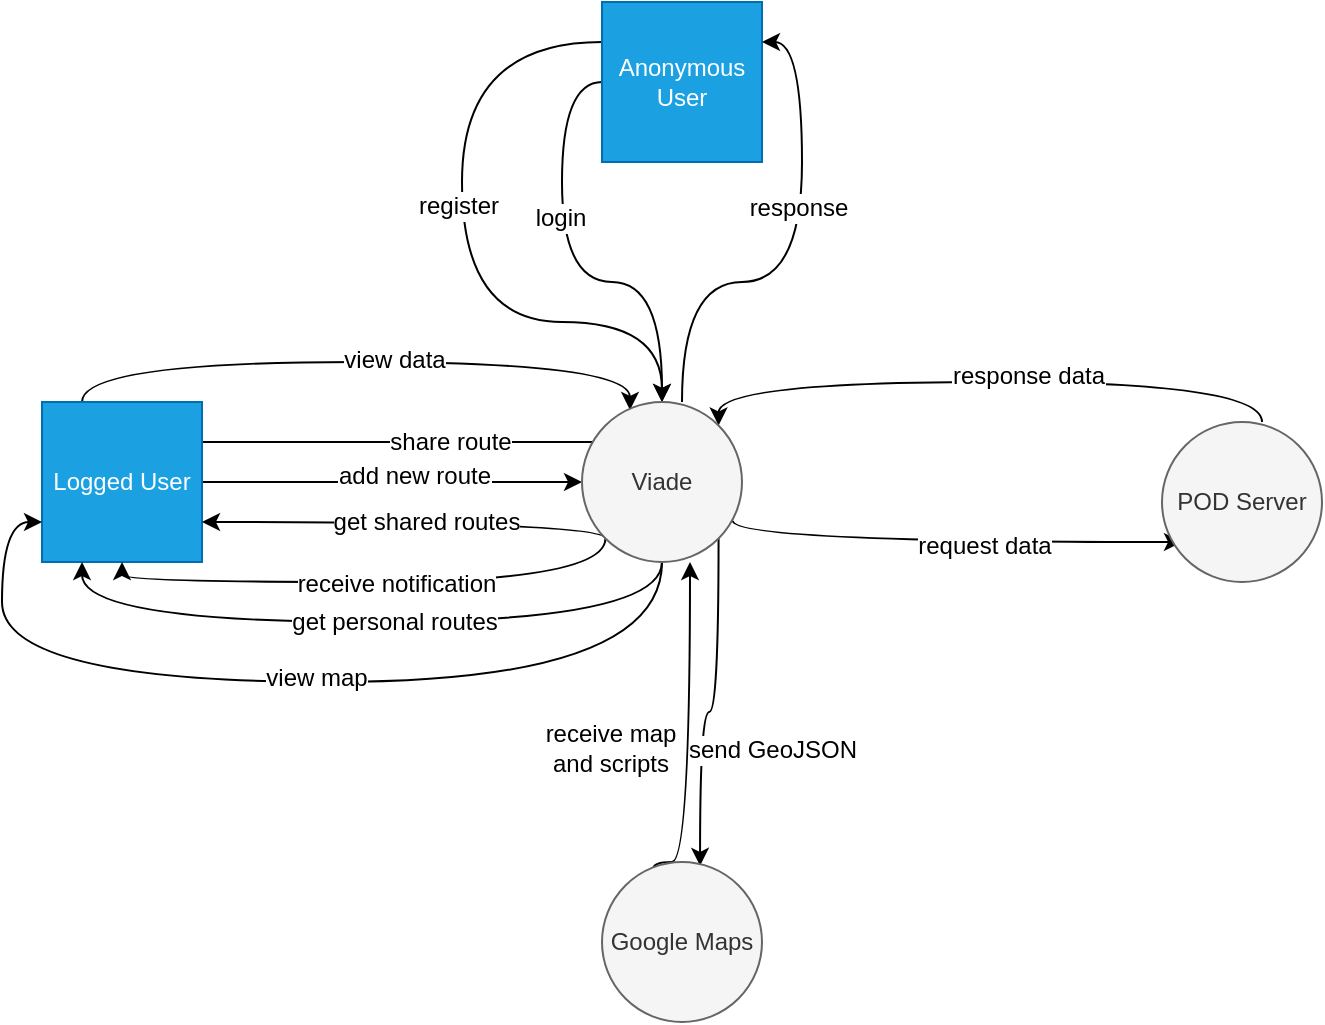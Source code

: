 <mxfile version="13.0.5" type="device"><diagram id="7MlEWUQTohbN2PTF79RU" name="Page-1"><mxGraphModel dx="1471" dy="807" grid="1" gridSize="10" guides="1" tooltips="1" connect="1" arrows="1" fold="1" page="1" pageScale="1" pageWidth="827" pageHeight="1169" math="0" shadow="0"><root><mxCell id="0"/><mxCell id="1" parent="0"/><mxCell id="M8qsWJwvOQw5TMPAanFR-5" style="edgeStyle=orthogonalEdgeStyle;rounded=1;orthogonalLoop=1;jettySize=auto;html=1;exitX=1;exitY=0.25;exitDx=0;exitDy=0;entryX=0;entryY=0;entryDx=0;entryDy=0;" parent="1" source="M8qsWJwvOQw5TMPAanFR-1" target="M8qsWJwvOQw5TMPAanFR-4" edge="1"><mxGeometry relative="1" as="geometry"><Array as="points"><mxPoint x="402" y="410"/></Array></mxGeometry></mxCell><mxCell id="M8qsWJwvOQw5TMPAanFR-6" value="share route" style="text;html=1;align=center;verticalAlign=middle;resizable=0;points=[];labelBackgroundColor=#ffffff;" parent="M8qsWJwvOQw5TMPAanFR-5" vertex="1" connectable="0"><mxGeometry x="0.18" relative="1" as="geometry"><mxPoint as="offset"/></mxGeometry></mxCell><mxCell id="M8qsWJwvOQw5TMPAanFR-7" style="edgeStyle=orthogonalEdgeStyle;orthogonalLoop=1;jettySize=auto;html=1;exitX=0.25;exitY=0;exitDx=0;exitDy=0;entryX=0.3;entryY=0.05;entryDx=0;entryDy=0;entryPerimeter=0;curved=1;" parent="1" source="M8qsWJwvOQw5TMPAanFR-1" target="M8qsWJwvOQw5TMPAanFR-4" edge="1"><mxGeometry relative="1" as="geometry"><Array as="points"><mxPoint x="140" y="370"/><mxPoint x="414" y="370"/></Array></mxGeometry></mxCell><mxCell id="M8qsWJwvOQw5TMPAanFR-8" value="view data" style="text;html=1;align=center;verticalAlign=middle;resizable=0;points=[];labelBackgroundColor=#ffffff;" parent="M8qsWJwvOQw5TMPAanFR-7" vertex="1" connectable="0"><mxGeometry x="0.106" y="1" relative="1" as="geometry"><mxPoint as="offset"/></mxGeometry></mxCell><mxCell id="M8qsWJwvOQw5TMPAanFR-9" style="edgeStyle=orthogonalEdgeStyle;orthogonalLoop=1;jettySize=auto;html=1;exitX=1;exitY=0.5;exitDx=0;exitDy=0;entryX=0;entryY=0.5;entryDx=0;entryDy=0;curved=1;" parent="1" source="M8qsWJwvOQw5TMPAanFR-1" target="M8qsWJwvOQw5TMPAanFR-4" edge="1"><mxGeometry relative="1" as="geometry"><Array as="points"><mxPoint x="300" y="430"/><mxPoint x="300" y="430"/></Array></mxGeometry></mxCell><mxCell id="M8qsWJwvOQw5TMPAanFR-10" value="add new route" style="text;html=1;align=center;verticalAlign=middle;resizable=0;points=[];labelBackgroundColor=#ffffff;" parent="M8qsWJwvOQw5TMPAanFR-9" vertex="1" connectable="0"><mxGeometry x="0.114" y="3" relative="1" as="geometry"><mxPoint as="offset"/></mxGeometry></mxCell><mxCell id="M8qsWJwvOQw5TMPAanFR-1" value="Logged User" style="whiteSpace=wrap;html=1;aspect=fixed;fillColor=#1ba1e2;strokeColor=#006EAF;fontColor=#ffffff;" parent="1" vertex="1"><mxGeometry x="120" y="390" width="80" height="80" as="geometry"/></mxCell><mxCell id="M8qsWJwvOQw5TMPAanFR-23" style="edgeStyle=orthogonalEdgeStyle;orthogonalLoop=1;jettySize=auto;html=1;exitX=0;exitY=0.5;exitDx=0;exitDy=0;entryX=0.5;entryY=0;entryDx=0;entryDy=0;curved=1;" parent="1" source="M8qsWJwvOQw5TMPAanFR-2" target="M8qsWJwvOQw5TMPAanFR-4" edge="1"><mxGeometry relative="1" as="geometry"/></mxCell><mxCell id="M8qsWJwvOQw5TMPAanFR-24" value="login" style="text;html=1;align=center;verticalAlign=middle;resizable=0;points=[];labelBackgroundColor=#ffffff;" parent="M8qsWJwvOQw5TMPAanFR-23" vertex="1" connectable="0"><mxGeometry x="-0.235" y="-1" relative="1" as="geometry"><mxPoint as="offset"/></mxGeometry></mxCell><mxCell id="M8qsWJwvOQw5TMPAanFR-25" style="edgeStyle=orthogonalEdgeStyle;orthogonalLoop=1;jettySize=auto;html=1;exitX=0;exitY=0.25;exitDx=0;exitDy=0;entryX=0.5;entryY=0;entryDx=0;entryDy=0;curved=1;" parent="1" source="M8qsWJwvOQw5TMPAanFR-2" target="M8qsWJwvOQw5TMPAanFR-4" edge="1"><mxGeometry relative="1" as="geometry"><Array as="points"><mxPoint x="330" y="210"/><mxPoint x="330" y="350"/><mxPoint x="430" y="350"/></Array></mxGeometry></mxCell><mxCell id="M8qsWJwvOQw5TMPAanFR-26" value="register" style="text;html=1;align=center;verticalAlign=middle;resizable=0;points=[];labelBackgroundColor=#ffffff;" parent="M8qsWJwvOQw5TMPAanFR-25" vertex="1" connectable="0"><mxGeometry x="-0.131" y="-2" relative="1" as="geometry"><mxPoint as="offset"/></mxGeometry></mxCell><mxCell id="M8qsWJwvOQw5TMPAanFR-2" value="Anonymous User" style="whiteSpace=wrap;html=1;aspect=fixed;fillColor=#1ba1e2;strokeColor=#006EAF;fontColor=#ffffff;" parent="1" vertex="1"><mxGeometry x="400" y="190" width="80" height="80" as="geometry"/></mxCell><mxCell id="M8qsWJwvOQw5TMPAanFR-19" style="edgeStyle=orthogonalEdgeStyle;orthogonalLoop=1;jettySize=auto;html=1;exitX=0.5;exitY=0;exitDx=0;exitDy=0;entryX=1;entryY=0;entryDx=0;entryDy=0;curved=1;" parent="1" target="M8qsWJwvOQw5TMPAanFR-4" edge="1"><mxGeometry relative="1" as="geometry"><Array as="points"><mxPoint x="730" y="380"/><mxPoint x="458" y="380"/></Array><mxPoint x="730" y="400" as="sourcePoint"/></mxGeometry></mxCell><mxCell id="M8qsWJwvOQw5TMPAanFR-20" value="response data" style="text;html=1;align=center;verticalAlign=middle;resizable=0;points=[];labelBackgroundColor=#ffffff;" parent="M8qsWJwvOQw5TMPAanFR-19" vertex="1" connectable="0"><mxGeometry x="-0.124" y="-3" relative="1" as="geometry"><mxPoint as="offset"/></mxGeometry></mxCell><mxCell id="M8qsWJwvOQw5TMPAanFR-11" style="edgeStyle=orthogonalEdgeStyle;orthogonalLoop=1;jettySize=auto;html=1;exitX=0;exitY=1;exitDx=0;exitDy=0;entryX=1;entryY=0.75;entryDx=0;entryDy=0;curved=1;" parent="1" source="M8qsWJwvOQw5TMPAanFR-4" target="M8qsWJwvOQw5TMPAanFR-1" edge="1"><mxGeometry relative="1" as="geometry"><Array as="points"><mxPoint x="402" y="450"/></Array></mxGeometry></mxCell><mxCell id="M8qsWJwvOQw5TMPAanFR-13" value="get shared routes" style="text;html=1;align=center;verticalAlign=middle;resizable=0;points=[];labelBackgroundColor=#ffffff;" parent="M8qsWJwvOQw5TMPAanFR-11" vertex="1" connectable="0"><mxGeometry x="-0.066" relative="1" as="geometry"><mxPoint as="offset"/></mxGeometry></mxCell><mxCell id="M8qsWJwvOQw5TMPAanFR-12" style="edgeStyle=orthogonalEdgeStyle;orthogonalLoop=1;jettySize=auto;html=1;exitX=0;exitY=1;exitDx=0;exitDy=0;entryX=0.5;entryY=1;entryDx=0;entryDy=0;curved=1;" parent="1" source="M8qsWJwvOQw5TMPAanFR-4" target="M8qsWJwvOQw5TMPAanFR-1" edge="1"><mxGeometry relative="1" as="geometry"><Array as="points"><mxPoint x="402" y="480"/><mxPoint x="160" y="480"/></Array></mxGeometry></mxCell><mxCell id="M8qsWJwvOQw5TMPAanFR-14" value="receive notification" style="text;html=1;align=center;verticalAlign=middle;resizable=0;points=[];labelBackgroundColor=#ffffff;" parent="M8qsWJwvOQw5TMPAanFR-12" vertex="1" connectable="0"><mxGeometry x="-0.074" y="1" relative="1" as="geometry"><mxPoint as="offset"/></mxGeometry></mxCell><mxCell id="M8qsWJwvOQw5TMPAanFR-15" style="edgeStyle=orthogonalEdgeStyle;orthogonalLoop=1;jettySize=auto;html=1;exitX=0.5;exitY=1;exitDx=0;exitDy=0;entryX=0.25;entryY=1;entryDx=0;entryDy=0;curved=1;" parent="1" source="M8qsWJwvOQw5TMPAanFR-4" target="M8qsWJwvOQw5TMPAanFR-1" edge="1"><mxGeometry relative="1" as="geometry"><Array as="points"><mxPoint x="430" y="500"/><mxPoint x="140" y="500"/></Array></mxGeometry></mxCell><mxCell id="M8qsWJwvOQw5TMPAanFR-16" value="get personal routes" style="text;html=1;align=center;verticalAlign=middle;resizable=0;points=[];labelBackgroundColor=#ffffff;" parent="M8qsWJwvOQw5TMPAanFR-15" vertex="1" connectable="0"><mxGeometry x="-0.062" relative="1" as="geometry"><mxPoint as="offset"/></mxGeometry></mxCell><mxCell id="M8qsWJwvOQw5TMPAanFR-17" style="edgeStyle=orthogonalEdgeStyle;orthogonalLoop=1;jettySize=auto;html=1;entryX=0;entryY=0.75;entryDx=0;entryDy=0;exitX=0.942;exitY=0.742;exitDx=0;exitDy=0;exitPerimeter=0;curved=1;" parent="1" source="M8qsWJwvOQw5TMPAanFR-4" edge="1"><mxGeometry relative="1" as="geometry"><mxPoint x="470" y="450" as="sourcePoint"/><Array as="points"><mxPoint x="465" y="460"/></Array><mxPoint x="690" y="460" as="targetPoint"/></mxGeometry></mxCell><mxCell id="M8qsWJwvOQw5TMPAanFR-18" value="request data" style="text;html=1;align=center;verticalAlign=middle;resizable=0;points=[];labelBackgroundColor=#ffffff;" parent="M8qsWJwvOQw5TMPAanFR-17" vertex="1" connectable="0"><mxGeometry x="0.158" y="-2" relative="1" as="geometry"><mxPoint as="offset"/></mxGeometry></mxCell><mxCell id="M8qsWJwvOQw5TMPAanFR-21" style="edgeStyle=orthogonalEdgeStyle;orthogonalLoop=1;jettySize=auto;html=1;entryX=1;entryY=0.25;entryDx=0;entryDy=0;curved=1;" parent="1" target="M8qsWJwvOQw5TMPAanFR-2" edge="1"><mxGeometry relative="1" as="geometry"><mxPoint x="440" y="390" as="sourcePoint"/><Array as="points"><mxPoint x="440" y="390"/><mxPoint x="440" y="330"/><mxPoint x="500" y="330"/><mxPoint x="500" y="210"/></Array></mxGeometry></mxCell><mxCell id="M8qsWJwvOQw5TMPAanFR-22" value="response" style="text;html=1;align=center;verticalAlign=middle;resizable=0;points=[];labelBackgroundColor=#ffffff;" parent="M8qsWJwvOQw5TMPAanFR-21" vertex="1" connectable="0"><mxGeometry x="0.207" y="2" relative="1" as="geometry"><mxPoint as="offset"/></mxGeometry></mxCell><mxCell id="M8qsWJwvOQw5TMPAanFR-28" style="edgeStyle=orthogonalEdgeStyle;orthogonalLoop=1;jettySize=auto;html=1;exitX=1;exitY=1;exitDx=0;exitDy=0;curved=1;entryX=0.613;entryY=0.024;entryDx=0;entryDy=0;entryPerimeter=0;" parent="1" source="M8qsWJwvOQw5TMPAanFR-4" target="sONeVyLapRx3Sv0Vj03g-1" edge="1"><mxGeometry relative="1" as="geometry"><mxPoint x="460" y="620" as="targetPoint"/></mxGeometry></mxCell><mxCell id="M8qsWJwvOQw5TMPAanFR-29" value="send GeoJSON" style="text;html=1;align=center;verticalAlign=middle;resizable=0;points=[];labelBackgroundColor=#ffffff;" parent="M8qsWJwvOQw5TMPAanFR-28" vertex="1" connectable="0"><mxGeometry x="0.357" relative="1" as="geometry"><mxPoint x="36" y="-2.58" as="offset"/></mxGeometry></mxCell><mxCell id="M8qsWJwvOQw5TMPAanFR-33" style="edgeStyle=orthogonalEdgeStyle;curved=1;orthogonalLoop=1;jettySize=auto;html=1;exitX=0.5;exitY=1;exitDx=0;exitDy=0;entryX=0;entryY=0.75;entryDx=0;entryDy=0;" parent="1" source="M8qsWJwvOQw5TMPAanFR-4" target="M8qsWJwvOQw5TMPAanFR-1" edge="1"><mxGeometry relative="1" as="geometry"><Array as="points"><mxPoint x="430" y="530"/><mxPoint x="100" y="530"/><mxPoint x="100" y="450"/></Array></mxGeometry></mxCell><mxCell id="M8qsWJwvOQw5TMPAanFR-34" value="view map" style="text;html=1;align=center;verticalAlign=middle;resizable=0;points=[];labelBackgroundColor=#ffffff;" parent="M8qsWJwvOQw5TMPAanFR-33" vertex="1" connectable="0"><mxGeometry x="-0.048" y="-2" relative="1" as="geometry"><mxPoint as="offset"/></mxGeometry></mxCell><mxCell id="M8qsWJwvOQw5TMPAanFR-4" value="Viade" style="ellipse;whiteSpace=wrap;html=1;aspect=fixed;fillColor=#f5f5f5;strokeColor=#666666;fontColor=#333333;" parent="1" vertex="1"><mxGeometry x="390" y="390" width="80" height="80" as="geometry"/></mxCell><mxCell id="M8qsWJwvOQw5TMPAanFR-30" style="edgeStyle=orthogonalEdgeStyle;orthogonalLoop=1;jettySize=auto;html=1;exitX=0.321;exitY=0.041;exitDx=0;exitDy=0;curved=1;entryX=0.675;entryY=1;entryDx=0;entryDy=0;entryPerimeter=0;exitPerimeter=0;" parent="1" source="sONeVyLapRx3Sv0Vj03g-1" target="M8qsWJwvOQw5TMPAanFR-4" edge="1"><mxGeometry relative="1" as="geometry"><mxPoint x="440" y="500" as="targetPoint"/><Array as="points"><mxPoint x="426" y="620"/><mxPoint x="444" y="620"/></Array><mxPoint x="420" y="620" as="sourcePoint"/></mxGeometry></mxCell><mxCell id="M8qsWJwvOQw5TMPAanFR-31" value="receive map&lt;br&gt;and scripts" style="text;html=1;align=center;verticalAlign=middle;resizable=0;points=[];labelBackgroundColor=#ffffff;" parent="M8qsWJwvOQw5TMPAanFR-30" vertex="1" connectable="0"><mxGeometry x="-0.319" y="-1" relative="1" as="geometry"><mxPoint x="-41" y="-20" as="offset"/></mxGeometry></mxCell><mxCell id="sONeVyLapRx3Sv0Vj03g-1" value="Google Maps" style="ellipse;whiteSpace=wrap;html=1;aspect=fixed;fillColor=#f5f5f5;strokeColor=#666666;fontColor=#333333;" vertex="1" parent="1"><mxGeometry x="400" y="620" width="80" height="80" as="geometry"/></mxCell><mxCell id="sONeVyLapRx3Sv0Vj03g-2" value="POD Server" style="ellipse;whiteSpace=wrap;html=1;aspect=fixed;fillColor=#f5f5f5;strokeColor=#666666;fontColor=#333333;" vertex="1" parent="1"><mxGeometry x="680" y="400" width="80" height="80" as="geometry"/></mxCell></root></mxGraphModel></diagram></mxfile>